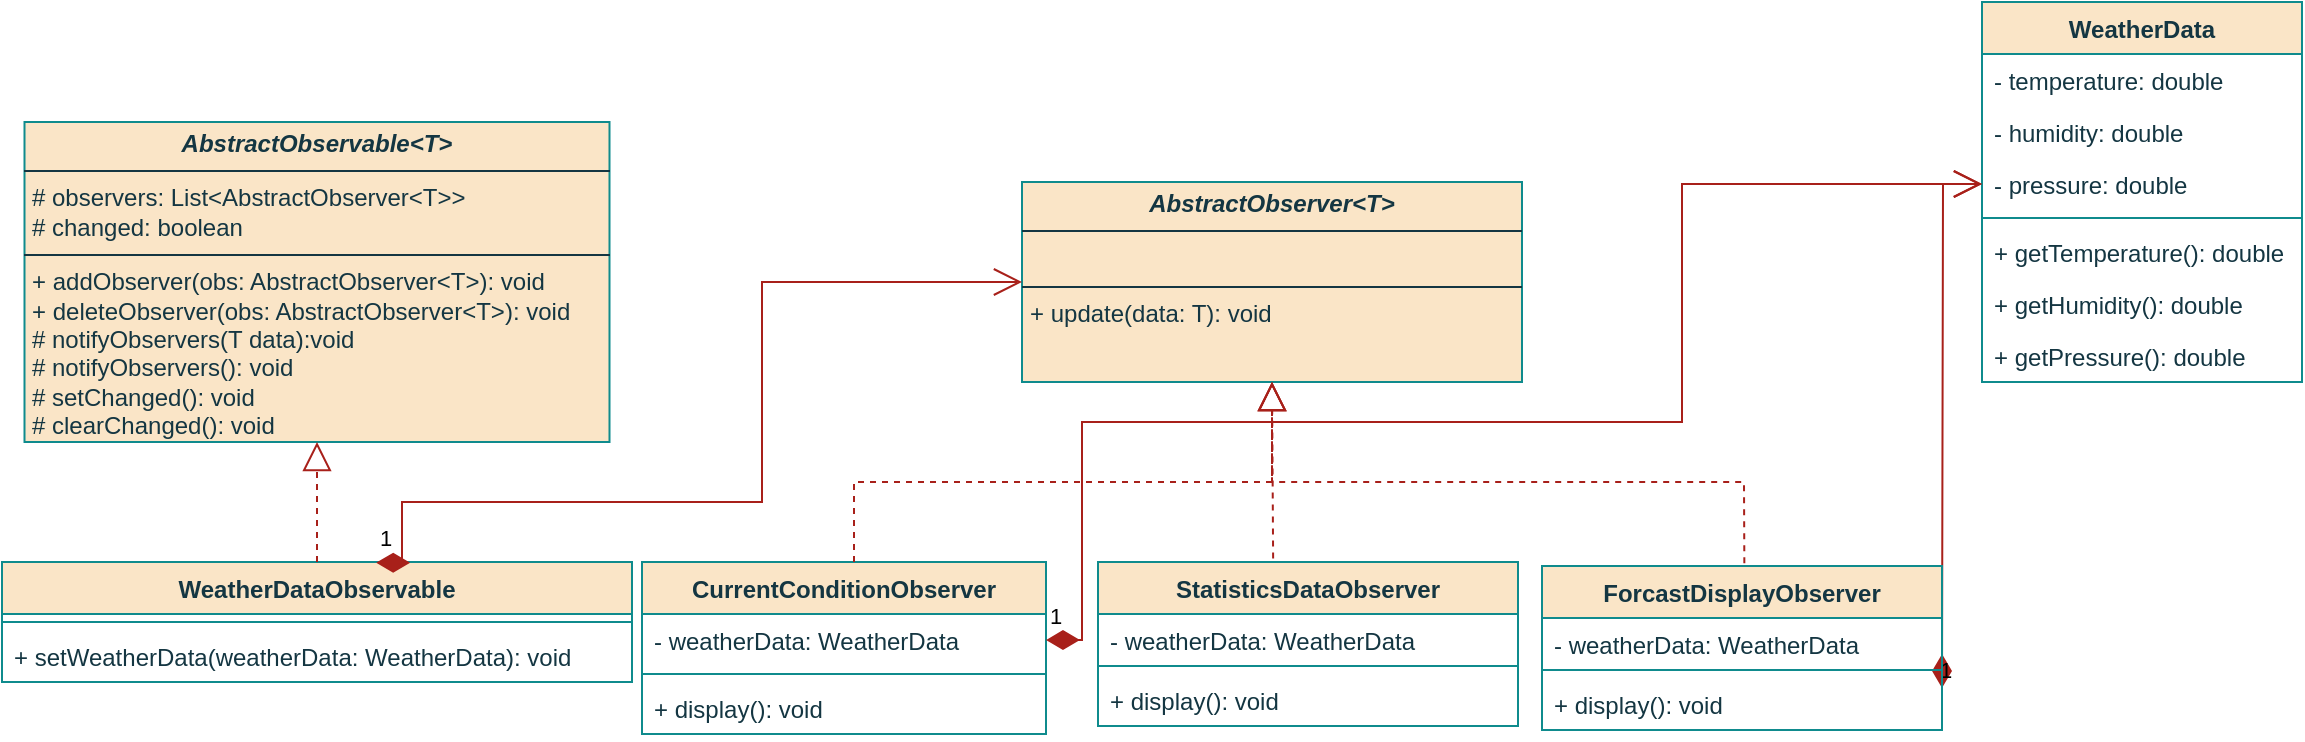 <mxfile version="27.0.9">
  <diagram id="C5RBs43oDa-KdzZeNtuy" name="Page-1">
    <mxGraphModel dx="1613" dy="862" grid="1" gridSize="10" guides="1" tooltips="1" connect="1" arrows="1" fold="1" page="0" pageScale="1" pageWidth="827" pageHeight="1169" math="0" shadow="0">
      <root>
        <mxCell id="WIyWlLk6GJQsqaUBKTNV-0" />
        <mxCell id="WIyWlLk6GJQsqaUBKTNV-1" parent="WIyWlLk6GJQsqaUBKTNV-0" />
        <mxCell id="XHyMmEvsyQiYJgdtwtN0-0" value="&lt;p style=&quot;margin:0px;margin-top:4px;text-align:center;&quot;&gt;&lt;b&gt;&lt;i&gt;AbstractObserver&amp;lt;T&amp;gt;&lt;/i&gt;&lt;/b&gt;&lt;/p&gt;&lt;hr size=&quot;1&quot; style=&quot;border-style:solid;&quot;&gt;&lt;p style=&quot;margin:0px;margin-left:4px;&quot;&gt;&lt;br&gt;&lt;/p&gt;&lt;hr size=&quot;1&quot; style=&quot;border-style:solid;&quot;&gt;&lt;p style=&quot;margin:0px;margin-left:4px;&quot;&gt;+ update(data: T): void&lt;/p&gt;" style="verticalAlign=top;align=left;overflow=fill;html=1;whiteSpace=wrap;labelBackgroundColor=none;fillColor=#FAE5C7;strokeColor=#0F8B8D;fontColor=#143642;" parent="WIyWlLk6GJQsqaUBKTNV-1" vertex="1">
          <mxGeometry x="370" y="130" width="250" height="100" as="geometry" />
        </mxCell>
        <mxCell id="XHyMmEvsyQiYJgdtwtN0-1" value="&lt;p style=&quot;margin:0px;margin-top:4px;text-align:center;&quot;&gt;&lt;b&gt;&lt;i&gt;AbstractObservable&amp;lt;T&amp;gt;&lt;/i&gt;&lt;/b&gt;&lt;/p&gt;&lt;hr size=&quot;1&quot; style=&quot;border-style:solid;&quot;&gt;&lt;p style=&quot;margin:0px;margin-left:4px;&quot;&gt;# observers: List&amp;lt;AbstractObserver&amp;lt;T&amp;gt;&amp;gt;&lt;/p&gt;&lt;p style=&quot;margin:0px;margin-left:4px;&quot;&gt;# changed: boolean&lt;/p&gt;&lt;hr size=&quot;1&quot; style=&quot;border-style:solid;&quot;&gt;&lt;p style=&quot;margin:0px;margin-left:4px;&quot;&gt;+ addObserver(obs: AbstractObserver&amp;lt;T&amp;gt;): void&lt;br&gt;+ deleteObserver(obs: AbstractObserver&amp;lt;T&amp;gt;): void&lt;/p&gt;&lt;p style=&quot;margin:0px;margin-left:4px;&quot;&gt;# notifyObservers(T data):void&lt;/p&gt;&lt;p style=&quot;margin:0px;margin-left:4px;&quot;&gt;# notifyObservers(): void&lt;/p&gt;&lt;p style=&quot;margin:0px;margin-left:4px;&quot;&gt;# setChanged(): void&lt;/p&gt;&lt;p style=&quot;margin:0px;margin-left:4px;&quot;&gt;# clearChanged(): void&lt;/p&gt;" style="verticalAlign=top;align=left;overflow=fill;html=1;whiteSpace=wrap;labelBackgroundColor=none;fillColor=#FAE5C7;strokeColor=#0F8B8D;fontColor=#143642;" parent="WIyWlLk6GJQsqaUBKTNV-1" vertex="1">
          <mxGeometry x="-128.75" y="100" width="292.5" height="160" as="geometry" />
        </mxCell>
        <mxCell id="XHyMmEvsyQiYJgdtwtN0-2" value="WeatherData" style="swimlane;fontStyle=1;align=center;verticalAlign=top;childLayout=stackLayout;horizontal=1;startSize=26;horizontalStack=0;resizeParent=1;resizeParentMax=0;resizeLast=0;collapsible=1;marginBottom=0;whiteSpace=wrap;html=1;labelBackgroundColor=none;fillColor=#FAE5C7;strokeColor=#0F8B8D;fontColor=#143642;" parent="WIyWlLk6GJQsqaUBKTNV-1" vertex="1">
          <mxGeometry x="850" y="40" width="160" height="190" as="geometry" />
        </mxCell>
        <mxCell id="XHyMmEvsyQiYJgdtwtN0-3" value="- temperature: double" style="text;strokeColor=none;fillColor=none;align=left;verticalAlign=top;spacingLeft=4;spacingRight=4;overflow=hidden;rotatable=0;points=[[0,0.5],[1,0.5]];portConstraint=eastwest;whiteSpace=wrap;html=1;labelBackgroundColor=none;fontColor=#143642;" parent="XHyMmEvsyQiYJgdtwtN0-2" vertex="1">
          <mxGeometry y="26" width="160" height="26" as="geometry" />
        </mxCell>
        <mxCell id="XHyMmEvsyQiYJgdtwtN0-6" value="- humidity: double" style="text;strokeColor=none;fillColor=none;align=left;verticalAlign=top;spacingLeft=4;spacingRight=4;overflow=hidden;rotatable=0;points=[[0,0.5],[1,0.5]];portConstraint=eastwest;whiteSpace=wrap;html=1;labelBackgroundColor=none;fontColor=#143642;" parent="XHyMmEvsyQiYJgdtwtN0-2" vertex="1">
          <mxGeometry y="52" width="160" height="26" as="geometry" />
        </mxCell>
        <mxCell id="XHyMmEvsyQiYJgdtwtN0-7" value="- pressure: double" style="text;strokeColor=none;fillColor=none;align=left;verticalAlign=top;spacingLeft=4;spacingRight=4;overflow=hidden;rotatable=0;points=[[0,0.5],[1,0.5]];portConstraint=eastwest;whiteSpace=wrap;html=1;labelBackgroundColor=none;fontColor=#143642;" parent="XHyMmEvsyQiYJgdtwtN0-2" vertex="1">
          <mxGeometry y="78" width="160" height="26" as="geometry" />
        </mxCell>
        <mxCell id="XHyMmEvsyQiYJgdtwtN0-4" value="" style="line;strokeWidth=1;fillColor=none;align=left;verticalAlign=middle;spacingTop=-1;spacingLeft=3;spacingRight=3;rotatable=0;labelPosition=right;points=[];portConstraint=eastwest;strokeColor=#0F8B8D;labelBackgroundColor=none;fontColor=#143642;" parent="XHyMmEvsyQiYJgdtwtN0-2" vertex="1">
          <mxGeometry y="104" width="160" height="8" as="geometry" />
        </mxCell>
        <mxCell id="XHyMmEvsyQiYJgdtwtN0-5" value="+ getTemperature(): double" style="text;strokeColor=none;fillColor=none;align=left;verticalAlign=top;spacingLeft=4;spacingRight=4;overflow=hidden;rotatable=0;points=[[0,0.5],[1,0.5]];portConstraint=eastwest;whiteSpace=wrap;html=1;labelBackgroundColor=none;fontColor=#143642;" parent="XHyMmEvsyQiYJgdtwtN0-2" vertex="1">
          <mxGeometry y="112" width="160" height="26" as="geometry" />
        </mxCell>
        <mxCell id="XHyMmEvsyQiYJgdtwtN0-8" value="+ getHumidity(): double" style="text;strokeColor=none;fillColor=none;align=left;verticalAlign=top;spacingLeft=4;spacingRight=4;overflow=hidden;rotatable=0;points=[[0,0.5],[1,0.5]];portConstraint=eastwest;whiteSpace=wrap;html=1;labelBackgroundColor=none;fontColor=#143642;" parent="XHyMmEvsyQiYJgdtwtN0-2" vertex="1">
          <mxGeometry y="138" width="160" height="26" as="geometry" />
        </mxCell>
        <mxCell id="XHyMmEvsyQiYJgdtwtN0-9" value="+ getPressure(): double" style="text;strokeColor=none;fillColor=none;align=left;verticalAlign=top;spacingLeft=4;spacingRight=4;overflow=hidden;rotatable=0;points=[[0,0.5],[1,0.5]];portConstraint=eastwest;whiteSpace=wrap;html=1;labelBackgroundColor=none;fontColor=#143642;" parent="XHyMmEvsyQiYJgdtwtN0-2" vertex="1">
          <mxGeometry y="164" width="160" height="26" as="geometry" />
        </mxCell>
        <mxCell id="XHyMmEvsyQiYJgdtwtN0-10" value="WeatherDataObservable" style="swimlane;fontStyle=1;align=center;verticalAlign=top;childLayout=stackLayout;horizontal=1;startSize=26;horizontalStack=0;resizeParent=1;resizeParentMax=0;resizeLast=0;collapsible=1;marginBottom=0;whiteSpace=wrap;html=1;labelBackgroundColor=none;fillColor=#FAE5C7;strokeColor=#0F8B8D;fontColor=#143642;" parent="WIyWlLk6GJQsqaUBKTNV-1" vertex="1">
          <mxGeometry x="-140" y="320" width="315" height="60" as="geometry" />
        </mxCell>
        <mxCell id="XHyMmEvsyQiYJgdtwtN0-12" value="" style="line;strokeWidth=1;fillColor=none;align=left;verticalAlign=middle;spacingTop=-1;spacingLeft=3;spacingRight=3;rotatable=0;labelPosition=right;points=[];portConstraint=eastwest;strokeColor=#0F8B8D;labelBackgroundColor=none;fontColor=#143642;" parent="XHyMmEvsyQiYJgdtwtN0-10" vertex="1">
          <mxGeometry y="26" width="315" height="8" as="geometry" />
        </mxCell>
        <mxCell id="XHyMmEvsyQiYJgdtwtN0-13" value="+ setWeatherData(weatherData: WeatherData): void" style="text;strokeColor=none;fillColor=none;align=left;verticalAlign=top;spacingLeft=4;spacingRight=4;overflow=hidden;rotatable=0;points=[[0,0.5],[1,0.5]];portConstraint=eastwest;whiteSpace=wrap;html=1;labelBackgroundColor=none;fontColor=#143642;" parent="XHyMmEvsyQiYJgdtwtN0-10" vertex="1">
          <mxGeometry y="34" width="315" height="26" as="geometry" />
        </mxCell>
        <mxCell id="XHyMmEvsyQiYJgdtwtN0-14" value="" style="endArrow=block;dashed=1;endFill=0;endSize=12;html=1;rounded=0;exitX=0.5;exitY=0;exitDx=0;exitDy=0;entryX=0.5;entryY=1;entryDx=0;entryDy=0;labelBackgroundColor=none;strokeColor=#A8201A;fontColor=default;" parent="WIyWlLk6GJQsqaUBKTNV-1" source="XHyMmEvsyQiYJgdtwtN0-10" target="XHyMmEvsyQiYJgdtwtN0-1" edge="1">
          <mxGeometry width="160" relative="1" as="geometry">
            <mxPoint x="120" y="490" as="sourcePoint" />
            <mxPoint x="280" y="490" as="targetPoint" />
          </mxGeometry>
        </mxCell>
        <mxCell id="XHyMmEvsyQiYJgdtwtN0-16" value="CurrentConditionObserver" style="swimlane;fontStyle=1;align=center;verticalAlign=top;childLayout=stackLayout;horizontal=1;startSize=26;horizontalStack=0;resizeParent=1;resizeParentMax=0;resizeLast=0;collapsible=1;marginBottom=0;whiteSpace=wrap;html=1;labelBackgroundColor=none;fillColor=#FAE5C7;strokeColor=#0F8B8D;fontColor=#143642;" parent="WIyWlLk6GJQsqaUBKTNV-1" vertex="1">
          <mxGeometry x="180" y="320" width="202" height="86" as="geometry" />
        </mxCell>
        <mxCell id="XHyMmEvsyQiYJgdtwtN0-17" value="- weatherData: WeatherData" style="text;strokeColor=none;fillColor=none;align=left;verticalAlign=top;spacingLeft=4;spacingRight=4;overflow=hidden;rotatable=0;points=[[0,0.5],[1,0.5]];portConstraint=eastwest;whiteSpace=wrap;html=1;labelBackgroundColor=none;fontColor=#143642;" parent="XHyMmEvsyQiYJgdtwtN0-16" vertex="1">
          <mxGeometry y="26" width="202" height="26" as="geometry" />
        </mxCell>
        <mxCell id="XHyMmEvsyQiYJgdtwtN0-19" value="" style="line;strokeWidth=1;fillColor=none;align=left;verticalAlign=middle;spacingTop=-1;spacingLeft=3;spacingRight=3;rotatable=0;labelPosition=right;points=[];portConstraint=eastwest;strokeColor=#0F8B8D;labelBackgroundColor=none;fontColor=#143642;" parent="XHyMmEvsyQiYJgdtwtN0-16" vertex="1">
          <mxGeometry y="52" width="202" height="8" as="geometry" />
        </mxCell>
        <mxCell id="XHyMmEvsyQiYJgdtwtN0-20" value="+ display(): void" style="text;strokeColor=none;fillColor=none;align=left;verticalAlign=top;spacingLeft=4;spacingRight=4;overflow=hidden;rotatable=0;points=[[0,0.5],[1,0.5]];portConstraint=eastwest;whiteSpace=wrap;html=1;labelBackgroundColor=none;fontColor=#143642;" parent="XHyMmEvsyQiYJgdtwtN0-16" vertex="1">
          <mxGeometry y="60" width="202" height="26" as="geometry" />
        </mxCell>
        <mxCell id="XHyMmEvsyQiYJgdtwtN0-21" value="StatisticsDataObserver" style="swimlane;fontStyle=1;align=center;verticalAlign=top;childLayout=stackLayout;horizontal=1;startSize=26;horizontalStack=0;resizeParent=1;resizeParentMax=0;resizeLast=0;collapsible=1;marginBottom=0;whiteSpace=wrap;html=1;labelBackgroundColor=none;fillColor=#FAE5C7;strokeColor=#0F8B8D;fontColor=#143642;" parent="WIyWlLk6GJQsqaUBKTNV-1" vertex="1">
          <mxGeometry x="408" y="320" width="210" height="82" as="geometry" />
        </mxCell>
        <mxCell id="XHyMmEvsyQiYJgdtwtN0-22" value="- weatherData: WeatherData" style="text;strokeColor=none;fillColor=none;align=left;verticalAlign=top;spacingLeft=4;spacingRight=4;overflow=hidden;rotatable=0;points=[[0,0.5],[1,0.5]];portConstraint=eastwest;whiteSpace=wrap;html=1;labelBackgroundColor=none;fontColor=#143642;" parent="XHyMmEvsyQiYJgdtwtN0-21" vertex="1">
          <mxGeometry y="26" width="210" height="22" as="geometry" />
        </mxCell>
        <mxCell id="XHyMmEvsyQiYJgdtwtN0-23" value="" style="line;strokeWidth=1;fillColor=none;align=left;verticalAlign=middle;spacingTop=-1;spacingLeft=3;spacingRight=3;rotatable=0;labelPosition=right;points=[];portConstraint=eastwest;strokeColor=#0F8B8D;labelBackgroundColor=none;fontColor=#143642;" parent="XHyMmEvsyQiYJgdtwtN0-21" vertex="1">
          <mxGeometry y="48" width="210" height="8" as="geometry" />
        </mxCell>
        <mxCell id="XHyMmEvsyQiYJgdtwtN0-24" value="+ display(): void" style="text;strokeColor=none;fillColor=none;align=left;verticalAlign=top;spacingLeft=4;spacingRight=4;overflow=hidden;rotatable=0;points=[[0,0.5],[1,0.5]];portConstraint=eastwest;whiteSpace=wrap;html=1;labelBackgroundColor=none;fontColor=#143642;" parent="XHyMmEvsyQiYJgdtwtN0-21" vertex="1">
          <mxGeometry y="56" width="210" height="26" as="geometry" />
        </mxCell>
        <mxCell id="XHyMmEvsyQiYJgdtwtN0-29" value="" style="endArrow=block;dashed=1;endFill=0;endSize=12;html=1;rounded=0;exitX=0.5;exitY=0;exitDx=0;exitDy=0;entryX=0.5;entryY=1;entryDx=0;entryDy=0;labelBackgroundColor=none;strokeColor=#A8201A;fontColor=default;" parent="WIyWlLk6GJQsqaUBKTNV-1" target="XHyMmEvsyQiYJgdtwtN0-0" edge="1">
          <mxGeometry width="160" relative="1" as="geometry">
            <mxPoint x="286" y="320" as="sourcePoint" />
            <mxPoint x="611" y="490" as="targetPoint" />
            <Array as="points">
              <mxPoint x="286" y="280" />
              <mxPoint x="495" y="280" />
            </Array>
          </mxGeometry>
        </mxCell>
        <mxCell id="XHyMmEvsyQiYJgdtwtN0-30" value="" style="endArrow=block;dashed=1;endFill=0;endSize=12;html=1;rounded=0;entryX=0.5;entryY=1;entryDx=0;entryDy=0;labelBackgroundColor=none;strokeColor=#A8201A;fontColor=default;exitX=0.417;exitY=-0.021;exitDx=0;exitDy=0;exitPerimeter=0;" parent="WIyWlLk6GJQsqaUBKTNV-1" source="XHyMmEvsyQiYJgdtwtN0-21" target="XHyMmEvsyQiYJgdtwtN0-0" edge="1">
          <mxGeometry width="160" relative="1" as="geometry">
            <mxPoint x="495" y="310" as="sourcePoint" />
            <mxPoint x="611" y="530" as="targetPoint" />
          </mxGeometry>
        </mxCell>
        <mxCell id="XHyMmEvsyQiYJgdtwtN0-31" value="" style="endArrow=block;dashed=1;endFill=0;endSize=12;html=1;rounded=0;exitX=0.506;exitY=0.056;exitDx=0;exitDy=0;entryX=0.5;entryY=1;entryDx=0;entryDy=0;labelBackgroundColor=none;strokeColor=#A8201A;fontColor=default;exitPerimeter=0;" parent="WIyWlLk6GJQsqaUBKTNV-1" source="XHyMmEvsyQiYJgdtwtN0-45" target="XHyMmEvsyQiYJgdtwtN0-0" edge="1">
          <mxGeometry width="160" relative="1" as="geometry">
            <mxPoint x="696" y="320.0" as="sourcePoint" />
            <mxPoint x="771" y="500" as="targetPoint" />
            <Array as="points">
              <mxPoint x="731" y="280" />
              <mxPoint x="495" y="280" />
            </Array>
          </mxGeometry>
        </mxCell>
        <mxCell id="XHyMmEvsyQiYJgdtwtN0-34" value="1" style="endArrow=open;html=1;endSize=12;startArrow=diamondThin;startSize=14;startFill=1;edgeStyle=orthogonalEdgeStyle;align=left;verticalAlign=bottom;rounded=0;exitX=1;exitY=0.5;exitDx=0;exitDy=0;entryX=0;entryY=0.5;entryDx=0;entryDy=0;labelBackgroundColor=none;strokeColor=#A8201A;fontColor=default;" parent="WIyWlLk6GJQsqaUBKTNV-1" target="XHyMmEvsyQiYJgdtwtN0-7" edge="1">
          <mxGeometry x="-1" y="3" relative="1" as="geometry">
            <mxPoint x="830" y="383" as="sourcePoint" />
            <mxPoint x="821" y="131" as="targetPoint" />
          </mxGeometry>
        </mxCell>
        <mxCell id="XHyMmEvsyQiYJgdtwtN0-35" value="1" style="endArrow=open;html=1;endSize=12;startArrow=diamondThin;startSize=14;startFill=1;edgeStyle=orthogonalEdgeStyle;align=left;verticalAlign=bottom;rounded=0;exitX=1;exitY=0.5;exitDx=0;exitDy=0;entryX=0;entryY=0.5;entryDx=0;entryDy=0;labelBackgroundColor=none;strokeColor=#A8201A;fontColor=default;" parent="WIyWlLk6GJQsqaUBKTNV-1" source="XHyMmEvsyQiYJgdtwtN0-17" target="XHyMmEvsyQiYJgdtwtN0-7" edge="1">
          <mxGeometry x="-1" y="3" relative="1" as="geometry">
            <mxPoint x="380" y="490" as="sourcePoint" />
            <mxPoint x="540" y="490" as="targetPoint" />
            <Array as="points">
              <mxPoint x="400" y="359" />
              <mxPoint x="400" y="250" />
              <mxPoint x="700" y="250" />
              <mxPoint x="700" y="131" />
            </Array>
          </mxGeometry>
        </mxCell>
        <mxCell id="XHyMmEvsyQiYJgdtwtN0-36" value="1" style="endArrow=open;html=1;endSize=12;startArrow=diamondThin;startSize=14;startFill=1;edgeStyle=orthogonalEdgeStyle;align=left;verticalAlign=bottom;rounded=0;exitX=0.594;exitY=0.006;exitDx=0;exitDy=0;exitPerimeter=0;entryX=0;entryY=0.5;entryDx=0;entryDy=0;labelBackgroundColor=none;strokeColor=#A8201A;fontColor=default;" parent="WIyWlLk6GJQsqaUBKTNV-1" source="XHyMmEvsyQiYJgdtwtN0-10" target="XHyMmEvsyQiYJgdtwtN0-0" edge="1">
          <mxGeometry x="-1" y="3" relative="1" as="geometry">
            <mxPoint x="180" y="290" as="sourcePoint" />
            <mxPoint x="340" y="290" as="targetPoint" />
            <Array as="points">
              <mxPoint x="60" y="321" />
              <mxPoint x="60" y="290" />
              <mxPoint x="240" y="290" />
              <mxPoint x="240" y="180" />
            </Array>
          </mxGeometry>
        </mxCell>
        <mxCell id="XHyMmEvsyQiYJgdtwtN0-45" value="ForcastDisplayObserver" style="swimlane;fontStyle=1;align=center;verticalAlign=top;childLayout=stackLayout;horizontal=1;startSize=26;horizontalStack=0;resizeParent=1;resizeParentMax=0;resizeLast=0;collapsible=1;marginBottom=0;whiteSpace=wrap;html=1;labelBackgroundColor=none;fillColor=#FAE5C7;strokeColor=#0F8B8D;fontColor=#143642;" parent="WIyWlLk6GJQsqaUBKTNV-1" vertex="1">
          <mxGeometry x="630" y="322" width="200" height="82" as="geometry" />
        </mxCell>
        <mxCell id="XHyMmEvsyQiYJgdtwtN0-46" value="- weatherData: WeatherData" style="text;strokeColor=none;fillColor=none;align=left;verticalAlign=top;spacingLeft=4;spacingRight=4;overflow=hidden;rotatable=0;points=[[0,0.5],[1,0.5]];portConstraint=eastwest;whiteSpace=wrap;html=1;labelBackgroundColor=none;fontColor=#143642;" parent="XHyMmEvsyQiYJgdtwtN0-45" vertex="1">
          <mxGeometry y="26" width="200" height="22" as="geometry" />
        </mxCell>
        <mxCell id="XHyMmEvsyQiYJgdtwtN0-48" value="" style="line;strokeWidth=1;fillColor=none;align=left;verticalAlign=middle;spacingTop=-1;spacingLeft=3;spacingRight=3;rotatable=0;labelPosition=right;points=[];portConstraint=eastwest;strokeColor=#0F8B8D;labelBackgroundColor=none;fontColor=#143642;" parent="XHyMmEvsyQiYJgdtwtN0-45" vertex="1">
          <mxGeometry y="48" width="200" height="8" as="geometry" />
        </mxCell>
        <mxCell id="XHyMmEvsyQiYJgdtwtN0-49" value="+ display(): void" style="text;strokeColor=none;fillColor=none;align=left;verticalAlign=top;spacingLeft=4;spacingRight=4;overflow=hidden;rotatable=0;points=[[0,0.5],[1,0.5]];portConstraint=eastwest;whiteSpace=wrap;html=1;labelBackgroundColor=none;fontColor=#143642;" parent="XHyMmEvsyQiYJgdtwtN0-45" vertex="1">
          <mxGeometry y="56" width="200" height="26" as="geometry" />
        </mxCell>
      </root>
    </mxGraphModel>
  </diagram>
</mxfile>

